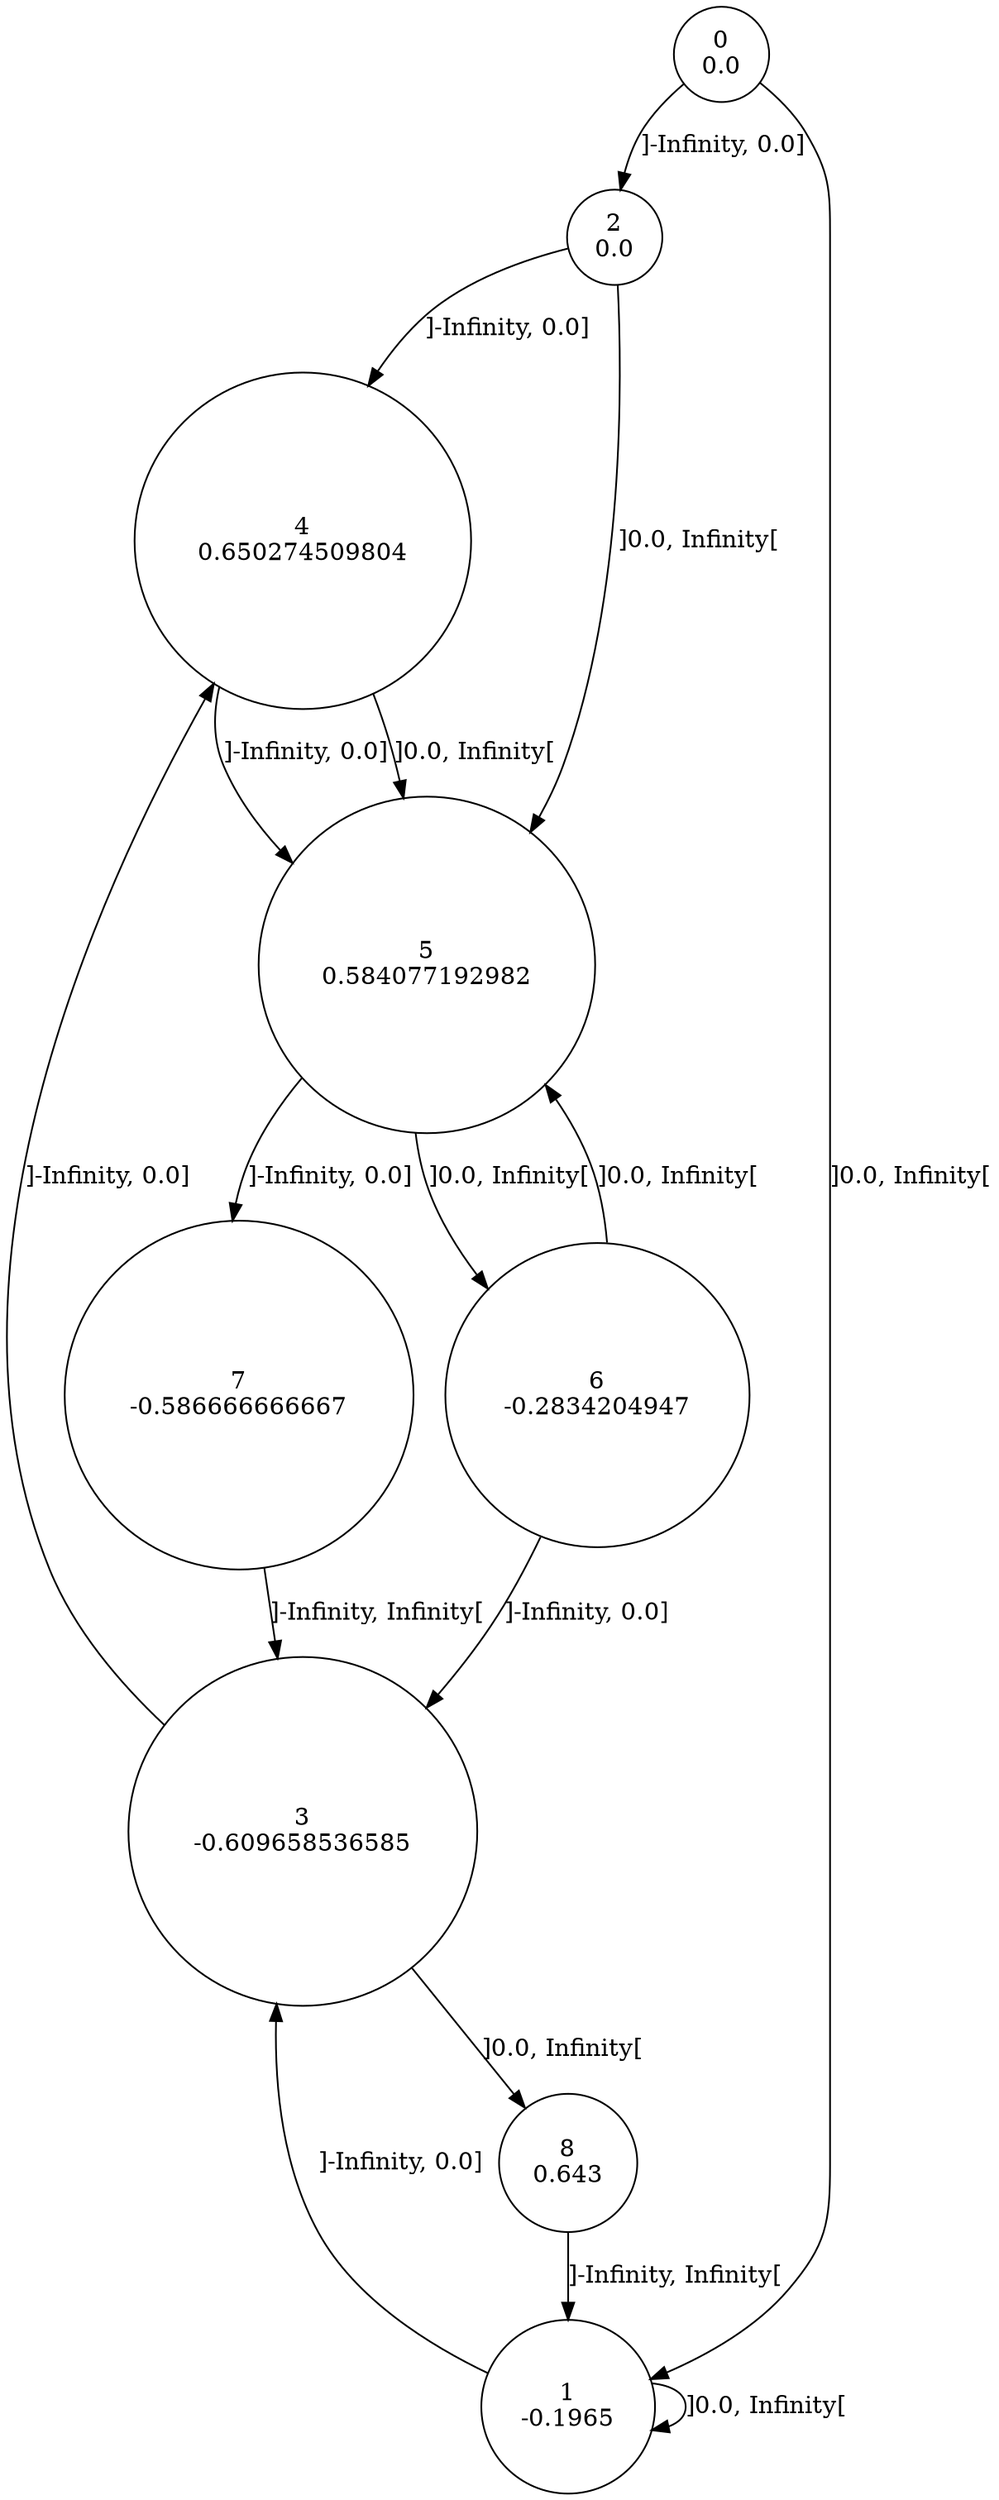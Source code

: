 digraph a {
0 [shape=circle, label="0\n0.0"];
	0 -> 2 [label="]-Infinity, 0.0]"];
	0 -> 1 [label="]0.0, Infinity["];
1 [shape=circle, label="1\n-0.1965"];
	1 -> 3 [label="]-Infinity, 0.0]"];
	1 -> 1 [label="]0.0, Infinity["];
2 [shape=circle, label="2\n0.0"];
	2 -> 4 [label="]-Infinity, 0.0]"];
	2 -> 5 [label="]0.0, Infinity["];
3 [shape=circle, label="3\n-0.609658536585"];
	3 -> 4 [label="]-Infinity, 0.0]"];
	3 -> 8 [label="]0.0, Infinity["];
4 [shape=circle, label="4\n0.650274509804"];
	4 -> 5 [label="]-Infinity, 0.0]"];
	4 -> 5 [label="]0.0, Infinity["];
5 [shape=circle, label="5\n0.584077192982"];
	5 -> 7 [label="]-Infinity, 0.0]"];
	5 -> 6 [label="]0.0, Infinity["];
6 [shape=circle, label="6\n-0.2834204947"];
	6 -> 3 [label="]-Infinity, 0.0]"];
	6 -> 5 [label="]0.0, Infinity["];
7 [shape=circle, label="7\n-0.586666666667"];
	7 -> 3 [label="]-Infinity, Infinity["];
8 [shape=circle, label="8\n0.643"];
	8 -> 1 [label="]-Infinity, Infinity["];
}